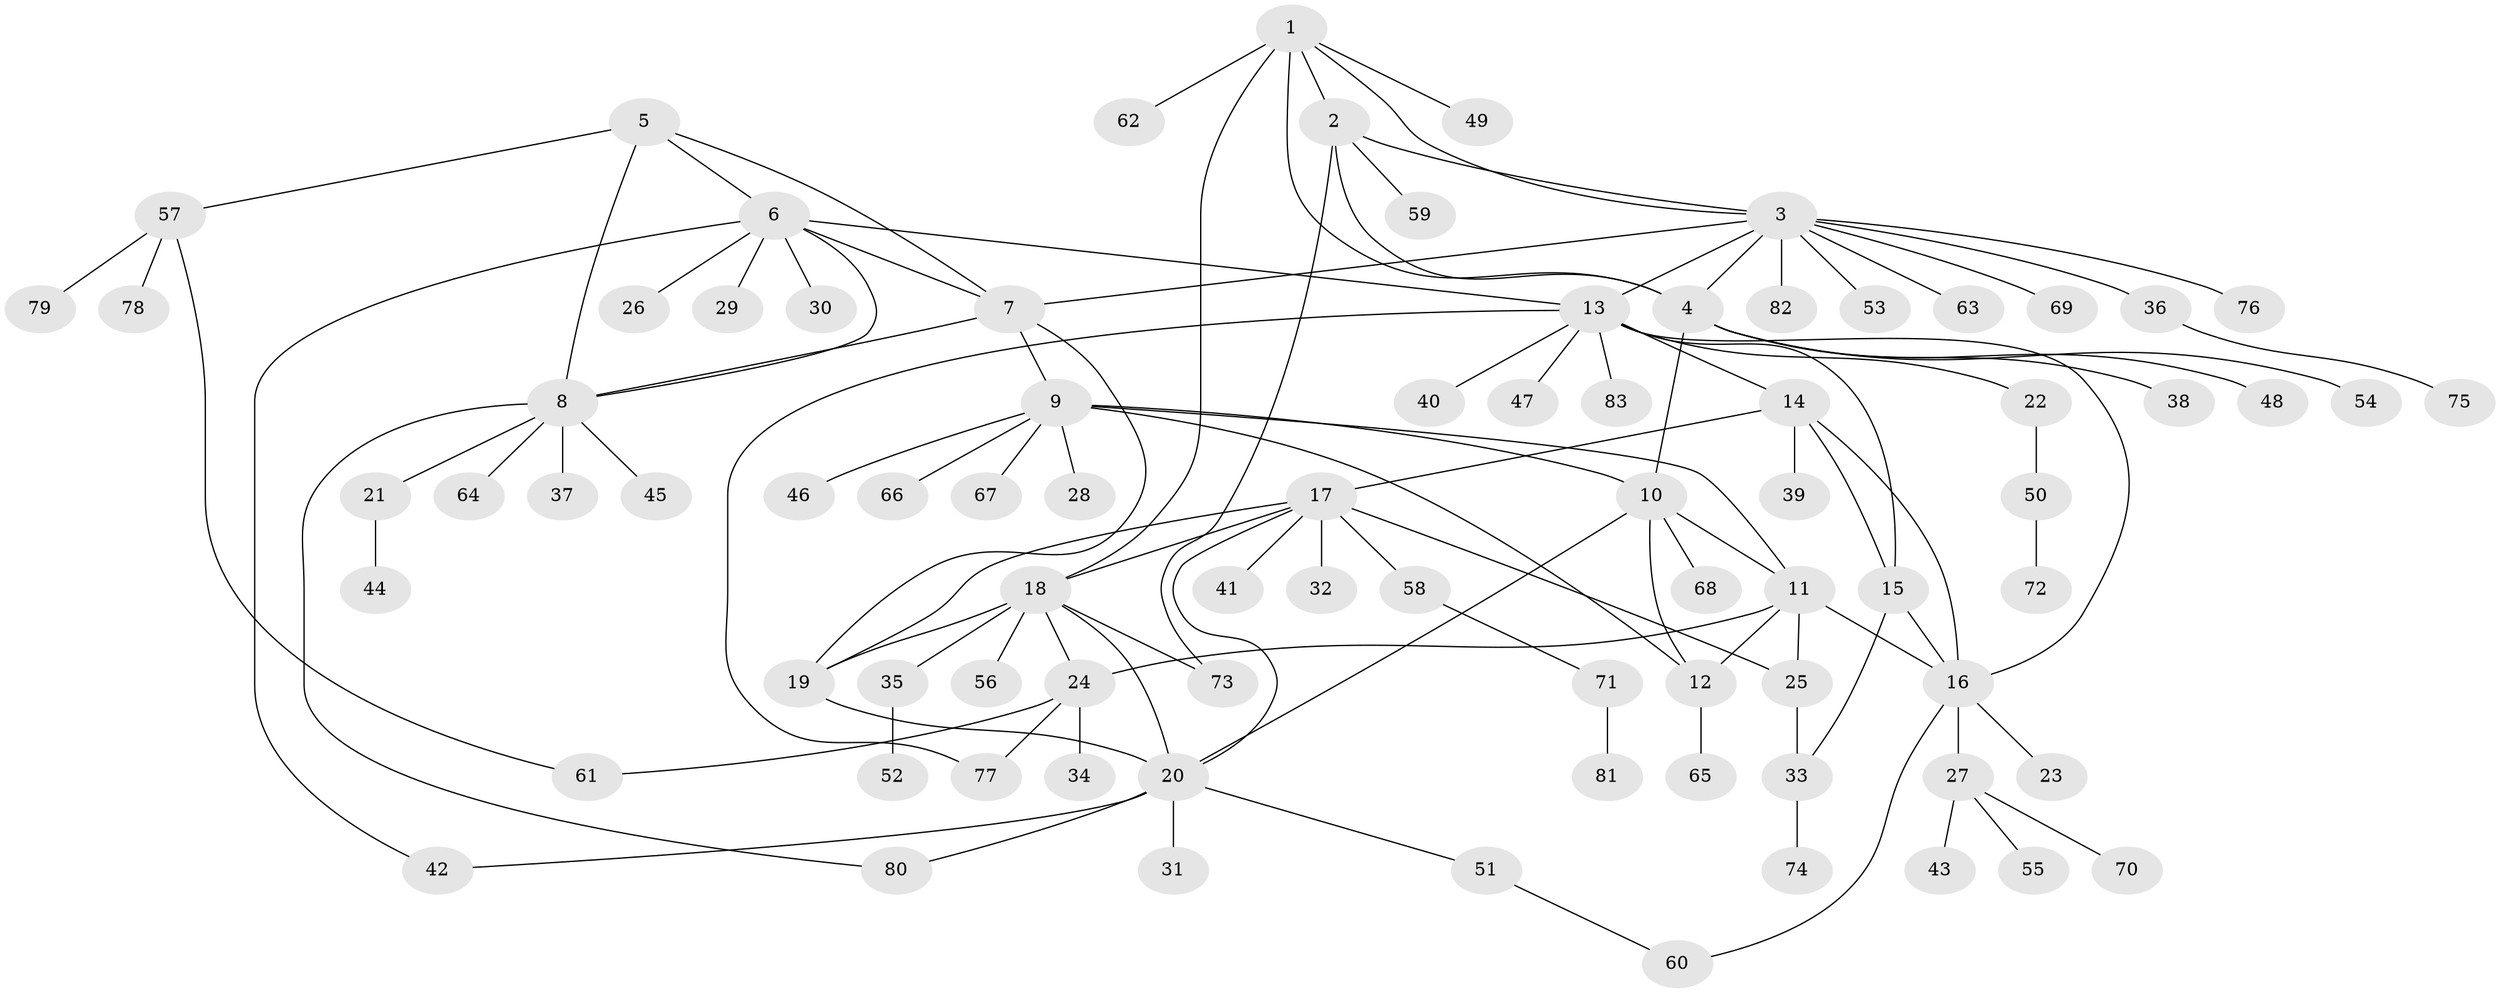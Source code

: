 // coarse degree distribution, {2: 0.125, 10: 0.041666666666666664, 7: 0.08333333333333333, 6: 0.041666666666666664, 5: 0.041666666666666664, 9: 0.041666666666666664, 1: 0.5833333333333334, 4: 0.041666666666666664}
// Generated by graph-tools (version 1.1) at 2025/19/03/04/25 18:19:27]
// undirected, 83 vertices, 112 edges
graph export_dot {
graph [start="1"]
  node [color=gray90,style=filled];
  1;
  2;
  3;
  4;
  5;
  6;
  7;
  8;
  9;
  10;
  11;
  12;
  13;
  14;
  15;
  16;
  17;
  18;
  19;
  20;
  21;
  22;
  23;
  24;
  25;
  26;
  27;
  28;
  29;
  30;
  31;
  32;
  33;
  34;
  35;
  36;
  37;
  38;
  39;
  40;
  41;
  42;
  43;
  44;
  45;
  46;
  47;
  48;
  49;
  50;
  51;
  52;
  53;
  54;
  55;
  56;
  57;
  58;
  59;
  60;
  61;
  62;
  63;
  64;
  65;
  66;
  67;
  68;
  69;
  70;
  71;
  72;
  73;
  74;
  75;
  76;
  77;
  78;
  79;
  80;
  81;
  82;
  83;
  1 -- 2;
  1 -- 3;
  1 -- 4;
  1 -- 18;
  1 -- 49;
  1 -- 62;
  2 -- 3;
  2 -- 4;
  2 -- 59;
  2 -- 73;
  3 -- 4;
  3 -- 7;
  3 -- 13;
  3 -- 36;
  3 -- 53;
  3 -- 63;
  3 -- 69;
  3 -- 76;
  3 -- 82;
  4 -- 10;
  4 -- 38;
  4 -- 48;
  4 -- 54;
  5 -- 6;
  5 -- 7;
  5 -- 8;
  5 -- 57;
  6 -- 7;
  6 -- 8;
  6 -- 13;
  6 -- 26;
  6 -- 29;
  6 -- 30;
  6 -- 42;
  7 -- 8;
  7 -- 9;
  7 -- 19;
  8 -- 21;
  8 -- 37;
  8 -- 45;
  8 -- 64;
  8 -- 80;
  9 -- 10;
  9 -- 11;
  9 -- 12;
  9 -- 28;
  9 -- 46;
  9 -- 66;
  9 -- 67;
  10 -- 11;
  10 -- 12;
  10 -- 20;
  10 -- 68;
  11 -- 12;
  11 -- 16;
  11 -- 24;
  11 -- 25;
  12 -- 65;
  13 -- 14;
  13 -- 15;
  13 -- 16;
  13 -- 22;
  13 -- 40;
  13 -- 47;
  13 -- 77;
  13 -- 83;
  14 -- 15;
  14 -- 16;
  14 -- 17;
  14 -- 39;
  15 -- 16;
  15 -- 33;
  16 -- 23;
  16 -- 27;
  16 -- 60;
  17 -- 18;
  17 -- 19;
  17 -- 20;
  17 -- 25;
  17 -- 32;
  17 -- 41;
  17 -- 58;
  18 -- 19;
  18 -- 20;
  18 -- 24;
  18 -- 35;
  18 -- 56;
  18 -- 73;
  19 -- 20;
  20 -- 31;
  20 -- 42;
  20 -- 51;
  20 -- 80;
  21 -- 44;
  22 -- 50;
  24 -- 34;
  24 -- 61;
  24 -- 77;
  25 -- 33;
  27 -- 43;
  27 -- 55;
  27 -- 70;
  33 -- 74;
  35 -- 52;
  36 -- 75;
  50 -- 72;
  51 -- 60;
  57 -- 61;
  57 -- 78;
  57 -- 79;
  58 -- 71;
  71 -- 81;
}

